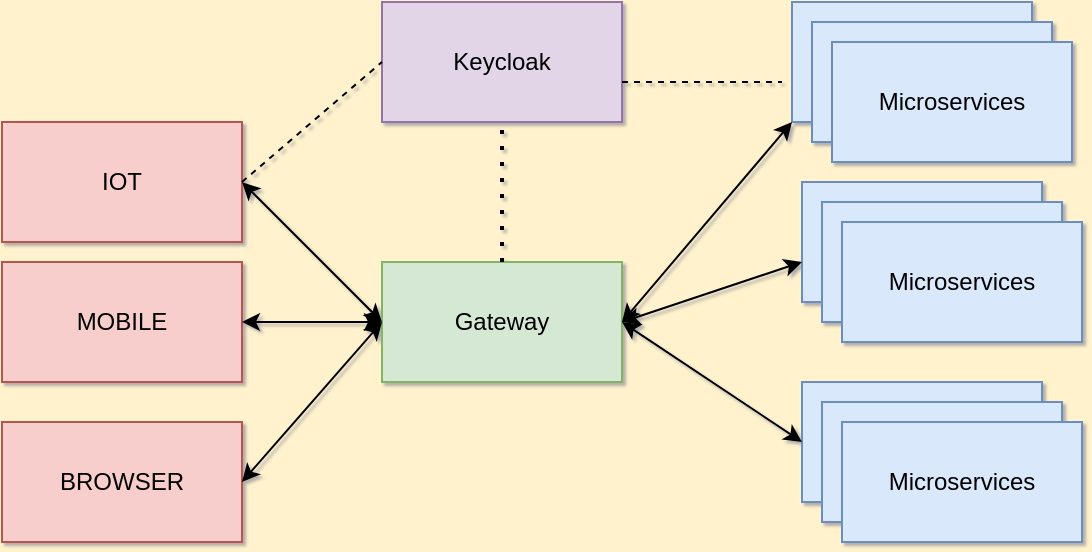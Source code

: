 <mxfile version="16.5.6" type="device"><diagram id="gAcj2tAEMcYzflFIZ5b1" name="Page-1"><mxGraphModel dx="559" dy="440" grid="1" gridSize="10" guides="1" tooltips="1" connect="1" arrows="1" fold="1" page="1" pageScale="1" pageWidth="850" pageHeight="1100" background="#FFF2CC" math="0" shadow="1"><root><mxCell id="0"/><mxCell id="1" parent="0"/><mxCell id="wYh85h0zVUtXYUcrZPE4-1" value="MOBILE" style="rounded=0;whiteSpace=wrap;html=1;fillColor=#f8cecc;strokeColor=#b85450;" vertex="1" parent="1"><mxGeometry x="30" y="150" width="120" height="60" as="geometry"/></mxCell><mxCell id="wYh85h0zVUtXYUcrZPE4-2" value="IOT" style="rounded=0;whiteSpace=wrap;html=1;fillColor=#f8cecc;strokeColor=#b85450;" vertex="1" parent="1"><mxGeometry x="30" y="80" width="120" height="60" as="geometry"/></mxCell><mxCell id="wYh85h0zVUtXYUcrZPE4-3" value="BROWSER" style="rounded=0;whiteSpace=wrap;html=1;fillColor=#f8cecc;strokeColor=#b85450;" vertex="1" parent="1"><mxGeometry x="30" y="230" width="120" height="60" as="geometry"/></mxCell><mxCell id="wYh85h0zVUtXYUcrZPE4-5" value="Gateway" style="rounded=0;whiteSpace=wrap;html=1;fillColor=#d5e8d4;strokeColor=#82b366;" vertex="1" parent="1"><mxGeometry x="220" y="150" width="120" height="60" as="geometry"/></mxCell><mxCell id="wYh85h0zVUtXYUcrZPE4-6" value="Keycloak" style="rounded=0;whiteSpace=wrap;html=1;fillColor=#e1d5e7;strokeColor=#9673a6;" vertex="1" parent="1"><mxGeometry x="220" y="20" width="120" height="60" as="geometry"/></mxCell><mxCell id="wYh85h0zVUtXYUcrZPE4-7" value="Microservices" style="rounded=0;whiteSpace=wrap;html=1;fillColor=#dae8fc;strokeColor=#6c8ebf;" vertex="1" parent="1"><mxGeometry x="430" y="110" width="120" height="60" as="geometry"/></mxCell><mxCell id="wYh85h0zVUtXYUcrZPE4-8" value="Microservices" style="rounded=0;whiteSpace=wrap;html=1;fillColor=#dae8fc;strokeColor=#6c8ebf;" vertex="1" parent="1"><mxGeometry x="440" y="120" width="120" height="60" as="geometry"/></mxCell><mxCell id="wYh85h0zVUtXYUcrZPE4-9" value="Microservices" style="rounded=0;whiteSpace=wrap;html=1;fillColor=#dae8fc;strokeColor=#6c8ebf;" vertex="1" parent="1"><mxGeometry x="450" y="130" width="120" height="60" as="geometry"/></mxCell><mxCell id="wYh85h0zVUtXYUcrZPE4-10" value="Microservices" style="rounded=0;whiteSpace=wrap;html=1;fillColor=#dae8fc;strokeColor=#6c8ebf;" vertex="1" parent="1"><mxGeometry x="440" y="120" width="120" height="60" as="geometry"/></mxCell><mxCell id="wYh85h0zVUtXYUcrZPE4-11" value="Microservices" style="rounded=0;whiteSpace=wrap;html=1;fillColor=#dae8fc;strokeColor=#6c8ebf;" vertex="1" parent="1"><mxGeometry x="450" y="130" width="120" height="60" as="geometry"/></mxCell><mxCell id="wYh85h0zVUtXYUcrZPE4-13" value="Microservices" style="rounded=0;whiteSpace=wrap;html=1;fillColor=#dae8fc;strokeColor=#6c8ebf;" vertex="1" parent="1"><mxGeometry x="430" y="210" width="120" height="60" as="geometry"/></mxCell><mxCell id="wYh85h0zVUtXYUcrZPE4-14" value="Microservices" style="rounded=0;whiteSpace=wrap;html=1;fillColor=#dae8fc;strokeColor=#6c8ebf;" vertex="1" parent="1"><mxGeometry x="440" y="220" width="120" height="60" as="geometry"/></mxCell><mxCell id="wYh85h0zVUtXYUcrZPE4-15" value="Microservices" style="rounded=0;whiteSpace=wrap;html=1;fillColor=#dae8fc;strokeColor=#6c8ebf;" vertex="1" parent="1"><mxGeometry x="450" y="230" width="120" height="60" as="geometry"/></mxCell><mxCell id="wYh85h0zVUtXYUcrZPE4-17" value="Microservices" style="rounded=0;whiteSpace=wrap;html=1;fillColor=#dae8fc;strokeColor=#6c8ebf;" vertex="1" parent="1"><mxGeometry x="425" y="20" width="120" height="60" as="geometry"/></mxCell><mxCell id="wYh85h0zVUtXYUcrZPE4-18" value="Microservices" style="rounded=0;whiteSpace=wrap;html=1;fillColor=#dae8fc;strokeColor=#6c8ebf;" vertex="1" parent="1"><mxGeometry x="435" y="30" width="120" height="60" as="geometry"/></mxCell><mxCell id="wYh85h0zVUtXYUcrZPE4-19" value="Microservices" style="rounded=0;whiteSpace=wrap;html=1;fillColor=#dae8fc;strokeColor=#6c8ebf;" vertex="1" parent="1"><mxGeometry x="445" y="40" width="120" height="60" as="geometry"/></mxCell><mxCell id="wYh85h0zVUtXYUcrZPE4-24" value="" style="endArrow=classic;startArrow=classic;html=1;rounded=0;exitX=1;exitY=0.5;exitDx=0;exitDy=0;" edge="1" parent="1" source="wYh85h0zVUtXYUcrZPE4-3"><mxGeometry width="50" height="50" relative="1" as="geometry"><mxPoint x="200" y="250" as="sourcePoint"/><mxPoint x="220" y="180" as="targetPoint"/></mxGeometry></mxCell><mxCell id="wYh85h0zVUtXYUcrZPE4-25" value="" style="endArrow=classic;startArrow=classic;html=1;rounded=0;exitX=1;exitY=0.5;exitDx=0;exitDy=0;entryX=0;entryY=0.5;entryDx=0;entryDy=0;" edge="1" parent="1" source="wYh85h0zVUtXYUcrZPE4-1" target="wYh85h0zVUtXYUcrZPE4-5"><mxGeometry width="50" height="50" relative="1" as="geometry"><mxPoint x="200" y="250" as="sourcePoint"/><mxPoint x="250" y="200" as="targetPoint"/></mxGeometry></mxCell><mxCell id="wYh85h0zVUtXYUcrZPE4-26" value="" style="endArrow=classic;startArrow=classic;html=1;rounded=0;exitX=1;exitY=0.5;exitDx=0;exitDy=0;" edge="1" parent="1" source="wYh85h0zVUtXYUcrZPE4-2"><mxGeometry width="50" height="50" relative="1" as="geometry"><mxPoint x="200" y="250" as="sourcePoint"/><mxPoint x="220" y="180" as="targetPoint"/></mxGeometry></mxCell><mxCell id="wYh85h0zVUtXYUcrZPE4-36" value="" style="endArrow=classic;startArrow=classic;html=1;rounded=0;entryX=0;entryY=1;entryDx=0;entryDy=0;" edge="1" parent="1" target="wYh85h0zVUtXYUcrZPE4-17"><mxGeometry width="50" height="50" relative="1" as="geometry"><mxPoint x="340" y="180" as="sourcePoint"/><mxPoint x="390" y="130" as="targetPoint"/></mxGeometry></mxCell><mxCell id="wYh85h0zVUtXYUcrZPE4-37" value="" style="endArrow=classic;startArrow=classic;html=1;rounded=0;" edge="1" parent="1"><mxGeometry width="50" height="50" relative="1" as="geometry"><mxPoint x="340" y="180" as="sourcePoint"/><mxPoint x="430" y="150" as="targetPoint"/></mxGeometry></mxCell><mxCell id="wYh85h0zVUtXYUcrZPE4-38" value="" style="endArrow=classic;startArrow=classic;html=1;rounded=0;entryX=0;entryY=0.5;entryDx=0;entryDy=0;" edge="1" parent="1" target="wYh85h0zVUtXYUcrZPE4-13"><mxGeometry width="50" height="50" relative="1" as="geometry"><mxPoint x="340" y="180" as="sourcePoint"/><mxPoint x="445" y="100" as="targetPoint"/></mxGeometry></mxCell><mxCell id="wYh85h0zVUtXYUcrZPE4-39" value="" style="endArrow=none;dashed=1;html=1;dashPattern=1 3;strokeWidth=2;rounded=0;entryX=0.5;entryY=1;entryDx=0;entryDy=0;exitX=0.5;exitY=0;exitDx=0;exitDy=0;" edge="1" parent="1" source="wYh85h0zVUtXYUcrZPE4-5" target="wYh85h0zVUtXYUcrZPE4-6"><mxGeometry width="50" height="50" relative="1" as="geometry"><mxPoint x="255" y="140" as="sourcePoint"/><mxPoint x="305" y="90" as="targetPoint"/></mxGeometry></mxCell><mxCell id="wYh85h0zVUtXYUcrZPE4-41" value="" style="endArrow=none;dashed=1;html=1;rounded=0;" edge="1" parent="1"><mxGeometry width="50" height="50" relative="1" as="geometry"><mxPoint x="340" y="60" as="sourcePoint"/><mxPoint x="420" y="60" as="targetPoint"/></mxGeometry></mxCell><mxCell id="wYh85h0zVUtXYUcrZPE4-42" value="" style="endArrow=none;dashed=1;html=1;rounded=0;entryX=0;entryY=0.5;entryDx=0;entryDy=0;" edge="1" parent="1" target="wYh85h0zVUtXYUcrZPE4-6"><mxGeometry width="50" height="50" relative="1" as="geometry"><mxPoint x="150" y="110" as="sourcePoint"/><mxPoint x="200" y="60" as="targetPoint"/></mxGeometry></mxCell></root></mxGraphModel></diagram></mxfile>